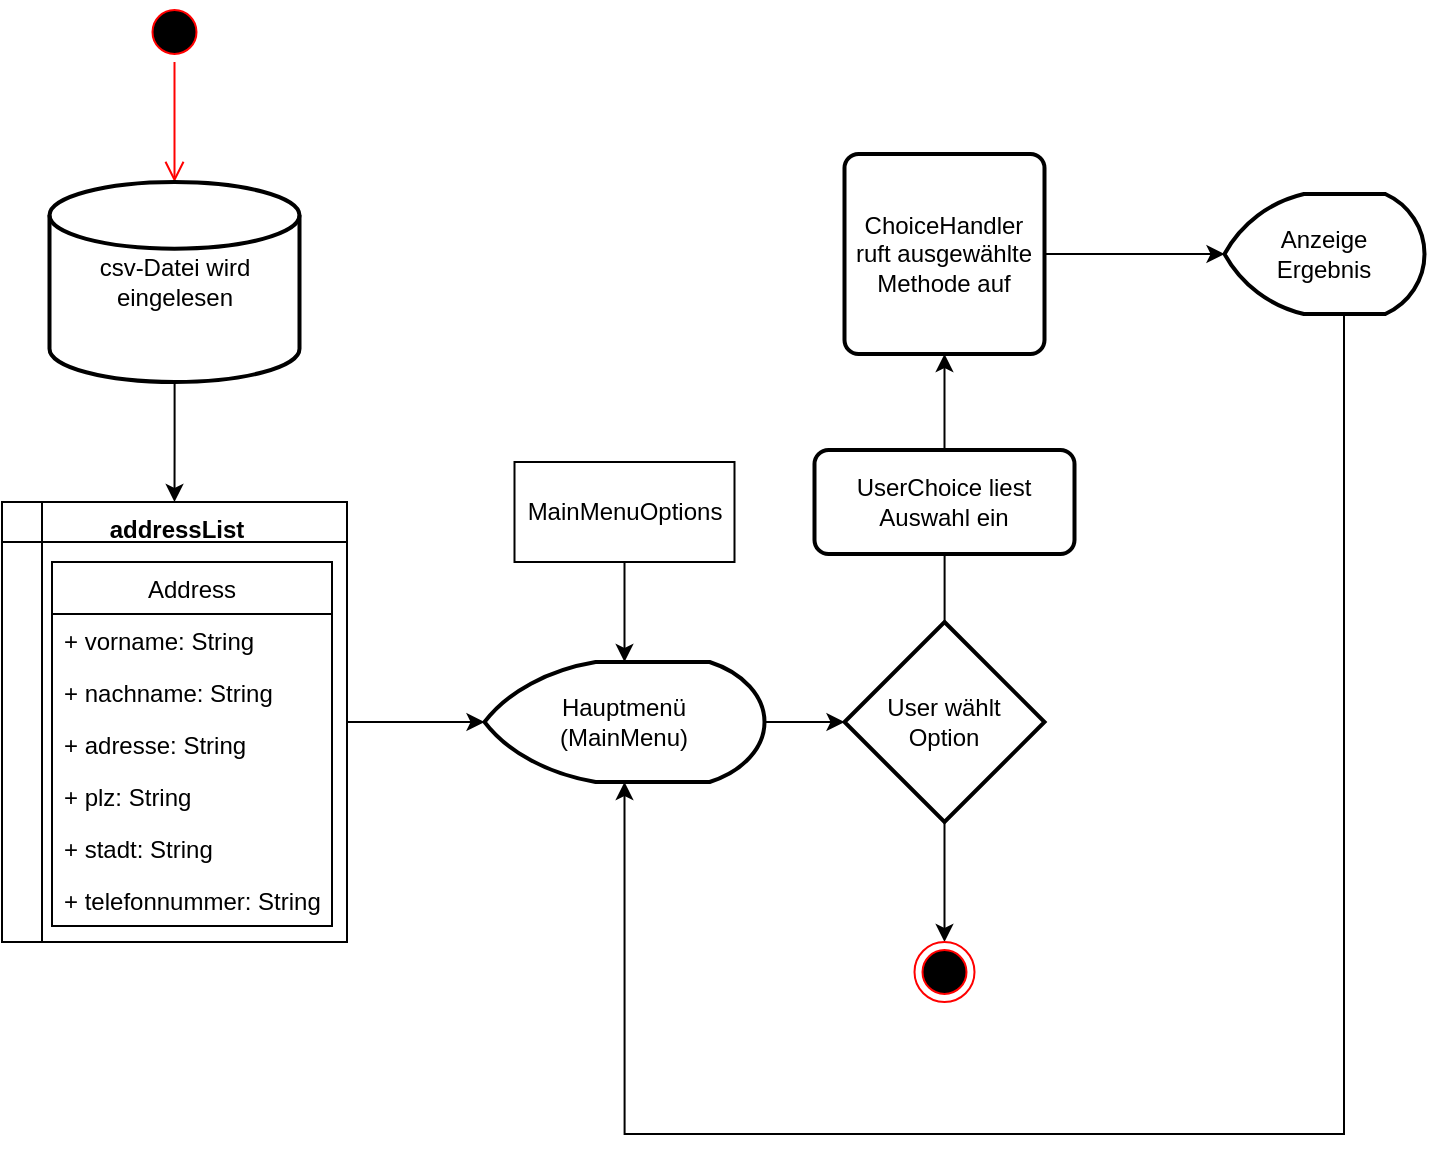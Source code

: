 <mxfile version="19.0.1" type="device"><diagram id="o031CLC3XE8-6e8VrHxB" name="Seite-1"><mxGraphModel dx="1662" dy="857" grid="1" gridSize="10" guides="1" tooltips="1" connect="1" arrows="1" fold="1" page="1" pageScale="1" pageWidth="1169" pageHeight="827" math="0" shadow="0"><root><mxCell id="0"/><mxCell id="1" parent="0"/><mxCell id="F7grw3jE3Ie1jSodPwz8-1" value="" style="ellipse;html=1;shape=startState;fillColor=#000000;strokeColor=#ff0000;" vertex="1" parent="1"><mxGeometry x="300.25" y="164" width="30" height="30" as="geometry"/></mxCell><mxCell id="F7grw3jE3Ie1jSodPwz8-2" value="" style="edgeStyle=orthogonalEdgeStyle;html=1;verticalAlign=bottom;endArrow=open;endSize=8;strokeColor=#ff0000;rounded=0;entryX=0.5;entryY=0;entryDx=0;entryDy=0;entryPerimeter=0;" edge="1" source="F7grw3jE3Ie1jSodPwz8-1" parent="1" target="F7grw3jE3Ie1jSodPwz8-4"><mxGeometry relative="1" as="geometry"><mxPoint x="315.25" y="254" as="targetPoint"/></mxGeometry></mxCell><mxCell id="F7grw3jE3Ie1jSodPwz8-14" style="edgeStyle=orthogonalEdgeStyle;rounded=0;orthogonalLoop=1;jettySize=auto;html=1;entryX=0.5;entryY=0;entryDx=0;entryDy=0;" edge="1" parent="1" source="F7grw3jE3Ie1jSodPwz8-4" target="F7grw3jE3Ie1jSodPwz8-5"><mxGeometry relative="1" as="geometry"/></mxCell><mxCell id="F7grw3jE3Ie1jSodPwz8-4" value="csv-Datei wird eingelesen" style="strokeWidth=2;html=1;shape=mxgraph.flowchart.database;whiteSpace=wrap;" vertex="1" parent="1"><mxGeometry x="252.75" y="254" width="125" height="100" as="geometry"/></mxCell><mxCell id="F7grw3jE3Ie1jSodPwz8-18" value="" style="edgeStyle=orthogonalEdgeStyle;rounded=0;orthogonalLoop=1;jettySize=auto;html=1;" edge="1" parent="1" source="F7grw3jE3Ie1jSodPwz8-5" target="F7grw3jE3Ie1jSodPwz8-17"><mxGeometry relative="1" as="geometry"/></mxCell><mxCell id="F7grw3jE3Ie1jSodPwz8-5" value="" style="shape=internalStorage;whiteSpace=wrap;html=1;backgroundOutline=1;" vertex="1" parent="1"><mxGeometry x="229" y="414" width="172.5" height="220" as="geometry"/></mxCell><mxCell id="F7grw3jE3Ie1jSodPwz8-6" value="Address" style="swimlane;fontStyle=0;childLayout=stackLayout;horizontal=1;startSize=26;fillColor=none;horizontalStack=0;resizeParent=1;resizeParentMax=0;resizeLast=0;collapsible=1;marginBottom=0;" vertex="1" parent="1"><mxGeometry x="254" y="444" width="140" height="182" as="geometry"/></mxCell><mxCell id="F7grw3jE3Ie1jSodPwz8-7" value="+ vorname: String" style="text;strokeColor=none;fillColor=none;align=left;verticalAlign=top;spacingLeft=4;spacingRight=4;overflow=hidden;rotatable=0;points=[[0,0.5],[1,0.5]];portConstraint=eastwest;" vertex="1" parent="F7grw3jE3Ie1jSodPwz8-6"><mxGeometry y="26" width="140" height="26" as="geometry"/></mxCell><mxCell id="F7grw3jE3Ie1jSodPwz8-8" value="+ nachname: String" style="text;strokeColor=none;fillColor=none;align=left;verticalAlign=top;spacingLeft=4;spacingRight=4;overflow=hidden;rotatable=0;points=[[0,0.5],[1,0.5]];portConstraint=eastwest;" vertex="1" parent="F7grw3jE3Ie1jSodPwz8-6"><mxGeometry y="52" width="140" height="26" as="geometry"/></mxCell><mxCell id="F7grw3jE3Ie1jSodPwz8-9" value="+ adresse: String" style="text;strokeColor=none;fillColor=none;align=left;verticalAlign=top;spacingLeft=4;spacingRight=4;overflow=hidden;rotatable=0;points=[[0,0.5],[1,0.5]];portConstraint=eastwest;" vertex="1" parent="F7grw3jE3Ie1jSodPwz8-6"><mxGeometry y="78" width="140" height="26" as="geometry"/></mxCell><mxCell id="F7grw3jE3Ie1jSodPwz8-10" value="+ plz: String" style="text;strokeColor=none;fillColor=none;align=left;verticalAlign=top;spacingLeft=4;spacingRight=4;overflow=hidden;rotatable=0;points=[[0,0.5],[1,0.5]];portConstraint=eastwest;" vertex="1" parent="F7grw3jE3Ie1jSodPwz8-6"><mxGeometry y="104" width="140" height="26" as="geometry"/></mxCell><mxCell id="F7grw3jE3Ie1jSodPwz8-11" value="+ stadt: String" style="text;strokeColor=none;fillColor=none;align=left;verticalAlign=top;spacingLeft=4;spacingRight=4;overflow=hidden;rotatable=0;points=[[0,0.5],[1,0.5]];portConstraint=eastwest;" vertex="1" parent="F7grw3jE3Ie1jSodPwz8-6"><mxGeometry y="130" width="140" height="26" as="geometry"/></mxCell><mxCell id="F7grw3jE3Ie1jSodPwz8-12" value="+ telefonnummer: String" style="text;strokeColor=none;fillColor=none;align=left;verticalAlign=top;spacingLeft=4;spacingRight=4;overflow=hidden;rotatable=0;points=[[0,0.5],[1,0.5]];portConstraint=eastwest;" vertex="1" parent="F7grw3jE3Ie1jSodPwz8-6"><mxGeometry y="156" width="140" height="26" as="geometry"/></mxCell><mxCell id="F7grw3jE3Ie1jSodPwz8-15" value="addressList" style="text;align=center;fontStyle=1;verticalAlign=middle;spacingLeft=3;spacingRight=3;strokeColor=none;rotatable=0;points=[[0,0.5],[1,0.5]];portConstraint=eastwest;" vertex="1" parent="1"><mxGeometry x="276.5" y="414" width="80" height="26" as="geometry"/></mxCell><mxCell id="F7grw3jE3Ie1jSodPwz8-22" value="" style="edgeStyle=orthogonalEdgeStyle;rounded=0;orthogonalLoop=1;jettySize=auto;html=1;entryX=0;entryY=0.5;entryDx=0;entryDy=0;entryPerimeter=0;" edge="1" parent="1" source="F7grw3jE3Ie1jSodPwz8-17" target="F7grw3jE3Ie1jSodPwz8-23"><mxGeometry relative="1" as="geometry"><mxPoint x="650.25" y="524" as="targetPoint"/></mxGeometry></mxCell><mxCell id="F7grw3jE3Ie1jSodPwz8-17" value="Hauptmenü&lt;br&gt;(MainMenu)" style="strokeWidth=2;html=1;shape=mxgraph.flowchart.display;whiteSpace=wrap;" vertex="1" parent="1"><mxGeometry x="470.25" y="494" width="140" height="60" as="geometry"/></mxCell><mxCell id="F7grw3jE3Ie1jSodPwz8-20" value="" style="edgeStyle=orthogonalEdgeStyle;rounded=0;orthogonalLoop=1;jettySize=auto;html=1;" edge="1" parent="1" source="F7grw3jE3Ie1jSodPwz8-19" target="F7grw3jE3Ie1jSodPwz8-17"><mxGeometry relative="1" as="geometry"/></mxCell><mxCell id="F7grw3jE3Ie1jSodPwz8-19" value="MainMenuOptions" style="html=1;" vertex="1" parent="1"><mxGeometry x="485.25" y="394" width="110" height="50" as="geometry"/></mxCell><mxCell id="F7grw3jE3Ie1jSodPwz8-25" value="" style="edgeStyle=orthogonalEdgeStyle;rounded=0;orthogonalLoop=1;jettySize=auto;html=1;" edge="1" parent="1" source="F7grw3jE3Ie1jSodPwz8-23" target="F7grw3jE3Ie1jSodPwz8-24"><mxGeometry relative="1" as="geometry"/></mxCell><mxCell id="F7grw3jE3Ie1jSodPwz8-27" value="" style="edgeStyle=orthogonalEdgeStyle;rounded=0;orthogonalLoop=1;jettySize=auto;html=1;startArrow=none;" edge="1" parent="1" source="F7grw3jE3Ie1jSodPwz8-30" target="F7grw3jE3Ie1jSodPwz8-26"><mxGeometry relative="1" as="geometry"/></mxCell><mxCell id="F7grw3jE3Ie1jSodPwz8-23" value="User wählt&lt;br&gt;Option" style="strokeWidth=2;html=1;shape=mxgraph.flowchart.decision;whiteSpace=wrap;" vertex="1" parent="1"><mxGeometry x="650.25" y="474" width="100" height="100" as="geometry"/></mxCell><mxCell id="F7grw3jE3Ie1jSodPwz8-24" value="" style="ellipse;html=1;shape=endState;fillColor=#000000;strokeColor=#ff0000;" vertex="1" parent="1"><mxGeometry x="685.25" y="634" width="30" height="30" as="geometry"/></mxCell><mxCell id="F7grw3jE3Ie1jSodPwz8-29" style="edgeStyle=orthogonalEdgeStyle;rounded=0;orthogonalLoop=1;jettySize=auto;html=1;entryX=0;entryY=0.5;entryDx=0;entryDy=0;entryPerimeter=0;" edge="1" parent="1" source="F7grw3jE3Ie1jSodPwz8-26" target="F7grw3jE3Ie1jSodPwz8-28"><mxGeometry relative="1" as="geometry"/></mxCell><mxCell id="F7grw3jE3Ie1jSodPwz8-26" value="ChoiceHandler&lt;br&gt;ruft ausgewählte&lt;br&gt;Methode auf" style="rounded=1;whiteSpace=wrap;html=1;absoluteArcSize=1;arcSize=14;strokeWidth=2;" vertex="1" parent="1"><mxGeometry x="650.25" y="240" width="100" height="100" as="geometry"/></mxCell><mxCell id="F7grw3jE3Ie1jSodPwz8-32" style="edgeStyle=orthogonalEdgeStyle;rounded=0;orthogonalLoop=1;jettySize=auto;html=1;entryX=0.5;entryY=1;entryDx=0;entryDy=0;entryPerimeter=0;" edge="1" parent="1" source="F7grw3jE3Ie1jSodPwz8-28" target="F7grw3jE3Ie1jSodPwz8-17"><mxGeometry relative="1" as="geometry"><Array as="points"><mxPoint x="900" y="730"/><mxPoint x="540" y="730"/></Array></mxGeometry></mxCell><mxCell id="F7grw3jE3Ie1jSodPwz8-28" value="Anzeige&lt;br&gt;Ergebnis" style="strokeWidth=2;html=1;shape=mxgraph.flowchart.display;whiteSpace=wrap;" vertex="1" parent="1"><mxGeometry x="840.25" y="260" width="100" height="60" as="geometry"/></mxCell><mxCell id="F7grw3jE3Ie1jSodPwz8-30" value="UserChoice liest&lt;br&gt;Auswahl ein" style="rounded=1;whiteSpace=wrap;html=1;absoluteArcSize=1;arcSize=14;strokeWidth=2;" vertex="1" parent="1"><mxGeometry x="635.25" y="388" width="130" height="52" as="geometry"/></mxCell><mxCell id="F7grw3jE3Ie1jSodPwz8-31" value="" style="edgeStyle=orthogonalEdgeStyle;rounded=0;orthogonalLoop=1;jettySize=auto;html=1;endArrow=none;" edge="1" parent="1" source="F7grw3jE3Ie1jSodPwz8-23" target="F7grw3jE3Ie1jSodPwz8-30"><mxGeometry relative="1" as="geometry"><mxPoint x="700.25" y="474" as="sourcePoint"/><mxPoint x="700.25" y="394" as="targetPoint"/></mxGeometry></mxCell></root></mxGraphModel></diagram></mxfile>